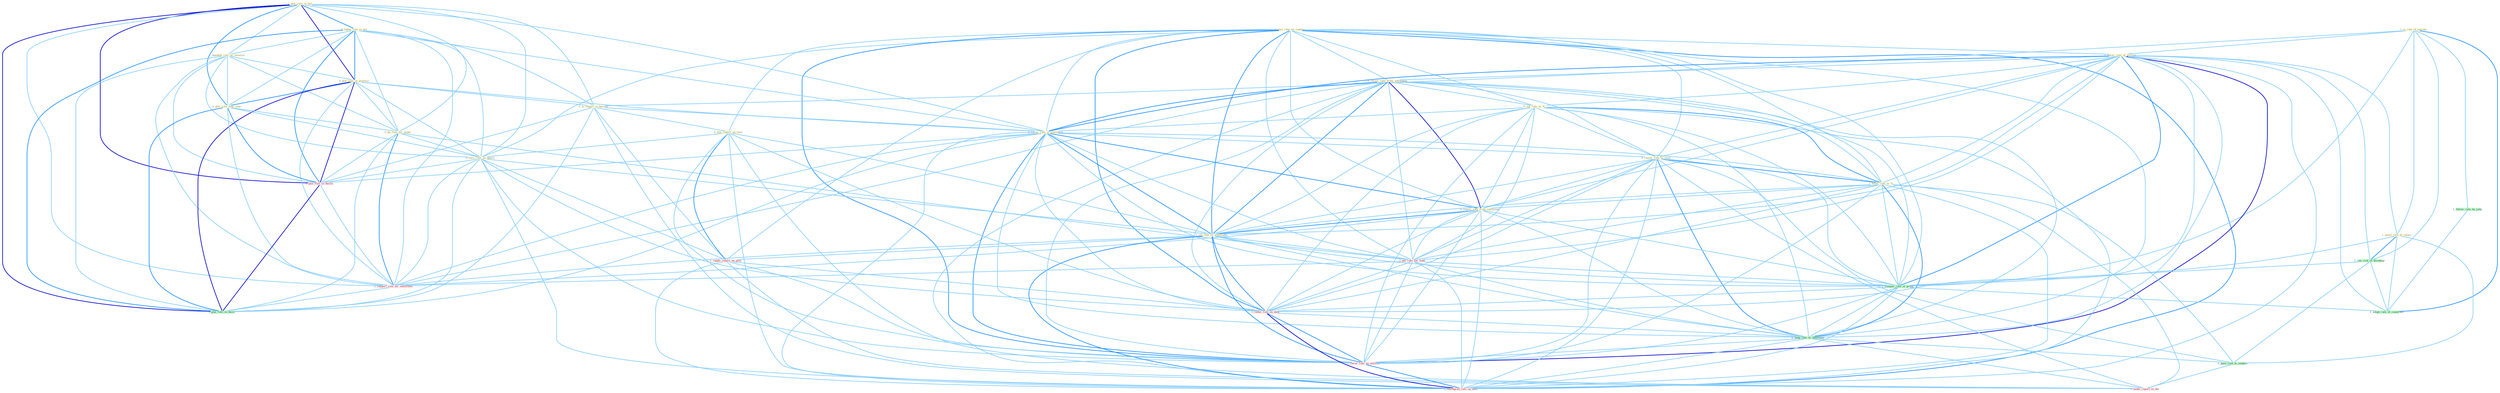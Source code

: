 Graph G{ 
    node
    [shape=polygon,style=filled,width=.5,height=.06,color="#BDFCC9",fixedsize=true,fontsize=4,
    fontcolor="#2f4f4f"];
    {node
    [color="#ffffe0", fontcolor="#8b7d6b"] "1_rais_rate_on_contain " "1_is_rule_of_journal " "1_lower_rate_of_million " "1_plai_role_in_fall " "0_taken_role_in_aid " "0_receiv_rate_from_entitynam " "1_abandon_role_as_investor " "0_plai_role_in_process " "0_plai_role_over_year " "0_be_role_for_make " "0_is_report_in_bureau " "0_set_rate_at_% " "0_lower_rate_in_entitynam " "0_file_report_on_time " "0_restor_rate_to_level " "1_boost_rate_to_% " "1_avoid_risk_of_reject " "0_serv_role_on_bench " "0_expect_rate_from_entitynam " "1_cut_rate_on_entitynam "}
{node [color="#fff0f5", fontcolor="#b22222"] "1_plai_role_in_declin " "1_suppli_report_on_plan " "1_pai_rate_for_fund " "1_reduc_rate_on_debt " "1_support_role_for_entitynam " "1_lower_rate_on_million " "1_downgrad_rate_on_debt " "1_make_report_to_the "}
edge [color="#B0E2FF"];

	"1_rais_rate_on_contain " -- "1_lower_rate_of_million " [w="1", color="#87cefa" ];
	"1_rais_rate_on_contain " -- "0_receiv_rate_from_entitynam " [w="1", color="#87cefa" ];
	"1_rais_rate_on_contain " -- "0_set_rate_at_% " [w="1", color="#87cefa" ];
	"1_rais_rate_on_contain " -- "0_lower_rate_in_entitynam " [w="1", color="#87cefa" ];
	"1_rais_rate_on_contain " -- "0_file_report_on_time " [w="1", color="#87cefa" ];
	"1_rais_rate_on_contain " -- "0_restor_rate_to_level " [w="1", color="#87cefa" ];
	"1_rais_rate_on_contain " -- "1_boost_rate_to_% " [w="1", color="#87cefa" ];
	"1_rais_rate_on_contain " -- "0_serv_role_on_bench " [w="1", color="#87cefa" ];
	"1_rais_rate_on_contain " -- "0_expect_rate_from_entitynam " [w="1", color="#87cefa" ];
	"1_rais_rate_on_contain " -- "1_cut_rate_on_entitynam " [w="2", color="#1e90ff" , len=0.8];
	"1_rais_rate_on_contain " -- "1_suppli_report_on_plan " [w="1", color="#87cefa" ];
	"1_rais_rate_on_contain " -- "1_pai_rate_for_fund " [w="1", color="#87cefa" ];
	"1_rais_rate_on_contain " -- "1_compar_rate_of_group " [w="1", color="#87cefa" ];
	"1_rais_rate_on_contain " -- "1_reduc_rate_on_debt " [w="2", color="#1e90ff" , len=0.8];
	"1_rais_rate_on_contain " -- "0_nudg_rate_to_othernum " [w="1", color="#87cefa" ];
	"1_rais_rate_on_contain " -- "1_lower_rate_on_million " [w="2", color="#1e90ff" , len=0.8];
	"1_rais_rate_on_contain " -- "1_downgrad_rate_on_debt " [w="2", color="#1e90ff" , len=0.8];
	"1_is_rule_of_journal " -- "1_lower_rate_of_million " [w="1", color="#87cefa" ];
	"1_is_rule_of_journal " -- "0_is_report_in_bureau " [w="1", color="#87cefa" ];
	"1_is_rule_of_journal " -- "1_avoid_risk_of_reject " [w="1", color="#87cefa" ];
	"1_is_rule_of_journal " -- "1_run_risk_of_disintegr " [w="1", color="#87cefa" ];
	"1_is_rule_of_journal " -- "1_follow_rule_by_judg " [w="1", color="#87cefa" ];
	"1_is_rule_of_journal " -- "1_compar_rate_of_group " [w="1", color="#87cefa" ];
	"1_is_rule_of_journal " -- "1_adopt_rule_of_construct " [w="2", color="#1e90ff" , len=0.8];
	"1_lower_rate_of_million " -- "0_receiv_rate_from_entitynam " [w="1", color="#87cefa" ];
	"1_lower_rate_of_million " -- "0_set_rate_at_% " [w="1", color="#87cefa" ];
	"1_lower_rate_of_million " -- "0_lower_rate_in_entitynam " [w="2", color="#1e90ff" , len=0.8];
	"1_lower_rate_of_million " -- "0_restor_rate_to_level " [w="1", color="#87cefa" ];
	"1_lower_rate_of_million " -- "1_boost_rate_to_% " [w="1", color="#87cefa" ];
	"1_lower_rate_of_million " -- "1_avoid_risk_of_reject " [w="1", color="#87cefa" ];
	"1_lower_rate_of_million " -- "0_expect_rate_from_entitynam " [w="1", color="#87cefa" ];
	"1_lower_rate_of_million " -- "1_cut_rate_on_entitynam " [w="1", color="#87cefa" ];
	"1_lower_rate_of_million " -- "1_run_risk_of_disintegr " [w="1", color="#87cefa" ];
	"1_lower_rate_of_million " -- "1_pai_rate_for_fund " [w="1", color="#87cefa" ];
	"1_lower_rate_of_million " -- "1_compar_rate_of_group " [w="2", color="#1e90ff" , len=0.8];
	"1_lower_rate_of_million " -- "1_reduc_rate_on_debt " [w="1", color="#87cefa" ];
	"1_lower_rate_of_million " -- "0_nudg_rate_to_othernum " [w="1", color="#87cefa" ];
	"1_lower_rate_of_million " -- "1_adopt_rule_of_construct " [w="1", color="#87cefa" ];
	"1_lower_rate_of_million " -- "1_lower_rate_on_million " [w="3", color="#0000cd" , len=0.6];
	"1_lower_rate_of_million " -- "1_downgrad_rate_on_debt " [w="1", color="#87cefa" ];
	"1_plai_role_in_fall " -- "0_taken_role_in_aid " [w="2", color="#1e90ff" , len=0.8];
	"1_plai_role_in_fall " -- "1_abandon_role_as_investor " [w="1", color="#87cefa" ];
	"1_plai_role_in_fall " -- "0_plai_role_in_process " [w="3", color="#0000cd" , len=0.6];
	"1_plai_role_in_fall " -- "0_plai_role_over_year " [w="2", color="#1e90ff" , len=0.8];
	"1_plai_role_in_fall " -- "0_be_role_for_make " [w="1", color="#87cefa" ];
	"1_plai_role_in_fall " -- "0_is_report_in_bureau " [w="1", color="#87cefa" ];
	"1_plai_role_in_fall " -- "0_lower_rate_in_entitynam " [w="1", color="#87cefa" ];
	"1_plai_role_in_fall " -- "0_serv_role_on_bench " [w="1", color="#87cefa" ];
	"1_plai_role_in_fall " -- "1_plai_role_in_declin " [w="3", color="#0000cd" , len=0.6];
	"1_plai_role_in_fall " -- "1_support_role_for_entitynam " [w="1", color="#87cefa" ];
	"1_plai_role_in_fall " -- "0_plai_role_in_decis " [w="3", color="#0000cd" , len=0.6];
	"0_taken_role_in_aid " -- "1_abandon_role_as_investor " [w="1", color="#87cefa" ];
	"0_taken_role_in_aid " -- "0_plai_role_in_process " [w="2", color="#1e90ff" , len=0.8];
	"0_taken_role_in_aid " -- "0_plai_role_over_year " [w="1", color="#87cefa" ];
	"0_taken_role_in_aid " -- "0_be_role_for_make " [w="1", color="#87cefa" ];
	"0_taken_role_in_aid " -- "0_is_report_in_bureau " [w="1", color="#87cefa" ];
	"0_taken_role_in_aid " -- "0_lower_rate_in_entitynam " [w="1", color="#87cefa" ];
	"0_taken_role_in_aid " -- "0_serv_role_on_bench " [w="1", color="#87cefa" ];
	"0_taken_role_in_aid " -- "1_plai_role_in_declin " [w="2", color="#1e90ff" , len=0.8];
	"0_taken_role_in_aid " -- "1_support_role_for_entitynam " [w="1", color="#87cefa" ];
	"0_taken_role_in_aid " -- "0_plai_role_in_decis " [w="2", color="#1e90ff" , len=0.8];
	"0_receiv_rate_from_entitynam " -- "0_set_rate_at_% " [w="1", color="#87cefa" ];
	"0_receiv_rate_from_entitynam " -- "0_lower_rate_in_entitynam " [w="2", color="#1e90ff" , len=0.8];
	"0_receiv_rate_from_entitynam " -- "0_restor_rate_to_level " [w="1", color="#87cefa" ];
	"0_receiv_rate_from_entitynam " -- "1_boost_rate_to_% " [w="1", color="#87cefa" ];
	"0_receiv_rate_from_entitynam " -- "0_expect_rate_from_entitynam " [w="3", color="#0000cd" , len=0.6];
	"0_receiv_rate_from_entitynam " -- "1_cut_rate_on_entitynam " [w="2", color="#1e90ff" , len=0.8];
	"0_receiv_rate_from_entitynam " -- "1_pai_rate_for_fund " [w="1", color="#87cefa" ];
	"0_receiv_rate_from_entitynam " -- "1_compar_rate_of_group " [w="1", color="#87cefa" ];
	"0_receiv_rate_from_entitynam " -- "1_reduc_rate_on_debt " [w="1", color="#87cefa" ];
	"0_receiv_rate_from_entitynam " -- "0_nudg_rate_to_othernum " [w="1", color="#87cefa" ];
	"0_receiv_rate_from_entitynam " -- "1_support_role_for_entitynam " [w="1", color="#87cefa" ];
	"0_receiv_rate_from_entitynam " -- "1_lower_rate_on_million " [w="1", color="#87cefa" ];
	"0_receiv_rate_from_entitynam " -- "1_downgrad_rate_on_debt " [w="1", color="#87cefa" ];
	"1_abandon_role_as_investor " -- "0_plai_role_in_process " [w="1", color="#87cefa" ];
	"1_abandon_role_as_investor " -- "0_plai_role_over_year " [w="1", color="#87cefa" ];
	"1_abandon_role_as_investor " -- "0_be_role_for_make " [w="1", color="#87cefa" ];
	"1_abandon_role_as_investor " -- "0_serv_role_on_bench " [w="1", color="#87cefa" ];
	"1_abandon_role_as_investor " -- "1_plai_role_in_declin " [w="1", color="#87cefa" ];
	"1_abandon_role_as_investor " -- "1_support_role_for_entitynam " [w="1", color="#87cefa" ];
	"1_abandon_role_as_investor " -- "0_plai_role_in_decis " [w="1", color="#87cefa" ];
	"0_plai_role_in_process " -- "0_plai_role_over_year " [w="2", color="#1e90ff" , len=0.8];
	"0_plai_role_in_process " -- "0_be_role_for_make " [w="1", color="#87cefa" ];
	"0_plai_role_in_process " -- "0_is_report_in_bureau " [w="1", color="#87cefa" ];
	"0_plai_role_in_process " -- "0_lower_rate_in_entitynam " [w="1", color="#87cefa" ];
	"0_plai_role_in_process " -- "0_serv_role_on_bench " [w="1", color="#87cefa" ];
	"0_plai_role_in_process " -- "1_plai_role_in_declin " [w="3", color="#0000cd" , len=0.6];
	"0_plai_role_in_process " -- "1_support_role_for_entitynam " [w="1", color="#87cefa" ];
	"0_plai_role_in_process " -- "0_plai_role_in_decis " [w="3", color="#0000cd" , len=0.6];
	"0_plai_role_over_year " -- "0_be_role_for_make " [w="1", color="#87cefa" ];
	"0_plai_role_over_year " -- "0_serv_role_on_bench " [w="1", color="#87cefa" ];
	"0_plai_role_over_year " -- "1_plai_role_in_declin " [w="2", color="#1e90ff" , len=0.8];
	"0_plai_role_over_year " -- "1_support_role_for_entitynam " [w="1", color="#87cefa" ];
	"0_plai_role_over_year " -- "0_plai_role_in_decis " [w="2", color="#1e90ff" , len=0.8];
	"0_be_role_for_make " -- "0_serv_role_on_bench " [w="1", color="#87cefa" ];
	"0_be_role_for_make " -- "1_plai_role_in_declin " [w="1", color="#87cefa" ];
	"0_be_role_for_make " -- "1_pai_rate_for_fund " [w="1", color="#87cefa" ];
	"0_be_role_for_make " -- "1_support_role_for_entitynam " [w="2", color="#1e90ff" , len=0.8];
	"0_be_role_for_make " -- "0_plai_role_in_decis " [w="1", color="#87cefa" ];
	"0_is_report_in_bureau " -- "0_lower_rate_in_entitynam " [w="1", color="#87cefa" ];
	"0_is_report_in_bureau " -- "0_file_report_on_time " [w="1", color="#87cefa" ];
	"0_is_report_in_bureau " -- "1_plai_role_in_declin " [w="1", color="#87cefa" ];
	"0_is_report_in_bureau " -- "1_suppli_report_on_plan " [w="1", color="#87cefa" ];
	"0_is_report_in_bureau " -- "0_plai_role_in_decis " [w="1", color="#87cefa" ];
	"0_is_report_in_bureau " -- "1_make_report_to_the " [w="1", color="#87cefa" ];
	"0_set_rate_at_% " -- "0_lower_rate_in_entitynam " [w="1", color="#87cefa" ];
	"0_set_rate_at_% " -- "0_restor_rate_to_level " [w="1", color="#87cefa" ];
	"0_set_rate_at_% " -- "1_boost_rate_to_% " [w="2", color="#1e90ff" , len=0.8];
	"0_set_rate_at_% " -- "0_expect_rate_from_entitynam " [w="1", color="#87cefa" ];
	"0_set_rate_at_% " -- "1_cut_rate_on_entitynam " [w="1", color="#87cefa" ];
	"0_set_rate_at_% " -- "1_pai_rate_for_fund " [w="1", color="#87cefa" ];
	"0_set_rate_at_% " -- "1_compar_rate_of_group " [w="1", color="#87cefa" ];
	"0_set_rate_at_% " -- "1_reduc_rate_on_debt " [w="1", color="#87cefa" ];
	"0_set_rate_at_% " -- "0_nudg_rate_to_othernum " [w="1", color="#87cefa" ];
	"0_set_rate_at_% " -- "1_lower_rate_on_million " [w="1", color="#87cefa" ];
	"0_set_rate_at_% " -- "1_downgrad_rate_on_debt " [w="1", color="#87cefa" ];
	"0_lower_rate_in_entitynam " -- "0_restor_rate_to_level " [w="1", color="#87cefa" ];
	"0_lower_rate_in_entitynam " -- "1_boost_rate_to_% " [w="1", color="#87cefa" ];
	"0_lower_rate_in_entitynam " -- "0_expect_rate_from_entitynam " [w="2", color="#1e90ff" , len=0.8];
	"0_lower_rate_in_entitynam " -- "1_cut_rate_on_entitynam " [w="2", color="#1e90ff" , len=0.8];
	"0_lower_rate_in_entitynam " -- "1_plai_role_in_declin " [w="1", color="#87cefa" ];
	"0_lower_rate_in_entitynam " -- "1_pai_rate_for_fund " [w="1", color="#87cefa" ];
	"0_lower_rate_in_entitynam " -- "1_compar_rate_of_group " [w="1", color="#87cefa" ];
	"0_lower_rate_in_entitynam " -- "1_reduc_rate_on_debt " [w="1", color="#87cefa" ];
	"0_lower_rate_in_entitynam " -- "0_nudg_rate_to_othernum " [w="1", color="#87cefa" ];
	"0_lower_rate_in_entitynam " -- "1_support_role_for_entitynam " [w="1", color="#87cefa" ];
	"0_lower_rate_in_entitynam " -- "0_plai_role_in_decis " [w="1", color="#87cefa" ];
	"0_lower_rate_in_entitynam " -- "1_lower_rate_on_million " [w="2", color="#1e90ff" , len=0.8];
	"0_lower_rate_in_entitynam " -- "1_downgrad_rate_on_debt " [w="1", color="#87cefa" ];
	"0_file_report_on_time " -- "0_serv_role_on_bench " [w="1", color="#87cefa" ];
	"0_file_report_on_time " -- "1_cut_rate_on_entitynam " [w="1", color="#87cefa" ];
	"0_file_report_on_time " -- "1_suppli_report_on_plan " [w="2", color="#1e90ff" , len=0.8];
	"0_file_report_on_time " -- "1_reduc_rate_on_debt " [w="1", color="#87cefa" ];
	"0_file_report_on_time " -- "1_lower_rate_on_million " [w="1", color="#87cefa" ];
	"0_file_report_on_time " -- "1_downgrad_rate_on_debt " [w="1", color="#87cefa" ];
	"0_file_report_on_time " -- "1_make_report_to_the " [w="1", color="#87cefa" ];
	"0_restor_rate_to_level " -- "1_boost_rate_to_% " [w="2", color="#1e90ff" , len=0.8];
	"0_restor_rate_to_level " -- "0_expect_rate_from_entitynam " [w="1", color="#87cefa" ];
	"0_restor_rate_to_level " -- "1_cut_rate_on_entitynam " [w="1", color="#87cefa" ];
	"0_restor_rate_to_level " -- "1_pai_rate_for_fund " [w="1", color="#87cefa" ];
	"0_restor_rate_to_level " -- "1_compar_rate_of_group " [w="1", color="#87cefa" ];
	"0_restor_rate_to_level " -- "1_reduc_rate_on_debt " [w="1", color="#87cefa" ];
	"0_restor_rate_to_level " -- "0_nudg_rate_to_othernum " [w="2", color="#1e90ff" , len=0.8];
	"0_restor_rate_to_level " -- "1_pose_risk_to_student " [w="1", color="#87cefa" ];
	"0_restor_rate_to_level " -- "1_lower_rate_on_million " [w="1", color="#87cefa" ];
	"0_restor_rate_to_level " -- "1_downgrad_rate_on_debt " [w="1", color="#87cefa" ];
	"0_restor_rate_to_level " -- "1_make_report_to_the " [w="1", color="#87cefa" ];
	"1_boost_rate_to_% " -- "0_expect_rate_from_entitynam " [w="1", color="#87cefa" ];
	"1_boost_rate_to_% " -- "1_cut_rate_on_entitynam " [w="1", color="#87cefa" ];
	"1_boost_rate_to_% " -- "1_pai_rate_for_fund " [w="1", color="#87cefa" ];
	"1_boost_rate_to_% " -- "1_compar_rate_of_group " [w="1", color="#87cefa" ];
	"1_boost_rate_to_% " -- "1_reduc_rate_on_debt " [w="1", color="#87cefa" ];
	"1_boost_rate_to_% " -- "0_nudg_rate_to_othernum " [w="2", color="#1e90ff" , len=0.8];
	"1_boost_rate_to_% " -- "1_pose_risk_to_student " [w="1", color="#87cefa" ];
	"1_boost_rate_to_% " -- "1_lower_rate_on_million " [w="1", color="#87cefa" ];
	"1_boost_rate_to_% " -- "1_downgrad_rate_on_debt " [w="1", color="#87cefa" ];
	"1_boost_rate_to_% " -- "1_make_report_to_the " [w="1", color="#87cefa" ];
	"1_avoid_risk_of_reject " -- "1_run_risk_of_disintegr " [w="2", color="#1e90ff" , len=0.8];
	"1_avoid_risk_of_reject " -- "1_compar_rate_of_group " [w="1", color="#87cefa" ];
	"1_avoid_risk_of_reject " -- "1_pose_risk_to_student " [w="1", color="#87cefa" ];
	"1_avoid_risk_of_reject " -- "1_adopt_rule_of_construct " [w="1", color="#87cefa" ];
	"0_serv_role_on_bench " -- "1_cut_rate_on_entitynam " [w="1", color="#87cefa" ];
	"0_serv_role_on_bench " -- "1_plai_role_in_declin " [w="1", color="#87cefa" ];
	"0_serv_role_on_bench " -- "1_suppli_report_on_plan " [w="1", color="#87cefa" ];
	"0_serv_role_on_bench " -- "1_reduc_rate_on_debt " [w="1", color="#87cefa" ];
	"0_serv_role_on_bench " -- "1_support_role_for_entitynam " [w="1", color="#87cefa" ];
	"0_serv_role_on_bench " -- "0_plai_role_in_decis " [w="1", color="#87cefa" ];
	"0_serv_role_on_bench " -- "1_lower_rate_on_million " [w="1", color="#87cefa" ];
	"0_serv_role_on_bench " -- "1_downgrad_rate_on_debt " [w="1", color="#87cefa" ];
	"0_expect_rate_from_entitynam " -- "1_cut_rate_on_entitynam " [w="2", color="#1e90ff" , len=0.8];
	"0_expect_rate_from_entitynam " -- "1_pai_rate_for_fund " [w="1", color="#87cefa" ];
	"0_expect_rate_from_entitynam " -- "1_compar_rate_of_group " [w="1", color="#87cefa" ];
	"0_expect_rate_from_entitynam " -- "1_reduc_rate_on_debt " [w="1", color="#87cefa" ];
	"0_expect_rate_from_entitynam " -- "0_nudg_rate_to_othernum " [w="1", color="#87cefa" ];
	"0_expect_rate_from_entitynam " -- "1_support_role_for_entitynam " [w="1", color="#87cefa" ];
	"0_expect_rate_from_entitynam " -- "1_lower_rate_on_million " [w="1", color="#87cefa" ];
	"0_expect_rate_from_entitynam " -- "1_downgrad_rate_on_debt " [w="1", color="#87cefa" ];
	"1_cut_rate_on_entitynam " -- "1_suppli_report_on_plan " [w="1", color="#87cefa" ];
	"1_cut_rate_on_entitynam " -- "1_pai_rate_for_fund " [w="1", color="#87cefa" ];
	"1_cut_rate_on_entitynam " -- "1_compar_rate_of_group " [w="1", color="#87cefa" ];
	"1_cut_rate_on_entitynam " -- "1_reduc_rate_on_debt " [w="2", color="#1e90ff" , len=0.8];
	"1_cut_rate_on_entitynam " -- "0_nudg_rate_to_othernum " [w="1", color="#87cefa" ];
	"1_cut_rate_on_entitynam " -- "1_support_role_for_entitynam " [w="1", color="#87cefa" ];
	"1_cut_rate_on_entitynam " -- "1_lower_rate_on_million " [w="2", color="#1e90ff" , len=0.8];
	"1_cut_rate_on_entitynam " -- "1_downgrad_rate_on_debt " [w="2", color="#1e90ff" , len=0.8];
	"1_run_risk_of_disintegr " -- "1_compar_rate_of_group " [w="1", color="#87cefa" ];
	"1_run_risk_of_disintegr " -- "1_pose_risk_to_student " [w="1", color="#87cefa" ];
	"1_run_risk_of_disintegr " -- "1_adopt_rule_of_construct " [w="1", color="#87cefa" ];
	"1_plai_role_in_declin " -- "1_support_role_for_entitynam " [w="1", color="#87cefa" ];
	"1_plai_role_in_declin " -- "0_plai_role_in_decis " [w="3", color="#0000cd" , len=0.6];
	"1_suppli_report_on_plan " -- "1_reduc_rate_on_debt " [w="1", color="#87cefa" ];
	"1_suppli_report_on_plan " -- "1_lower_rate_on_million " [w="1", color="#87cefa" ];
	"1_suppli_report_on_plan " -- "1_downgrad_rate_on_debt " [w="1", color="#87cefa" ];
	"1_suppli_report_on_plan " -- "1_make_report_to_the " [w="1", color="#87cefa" ];
	"1_pai_rate_for_fund " -- "1_compar_rate_of_group " [w="1", color="#87cefa" ];
	"1_pai_rate_for_fund " -- "1_reduc_rate_on_debt " [w="1", color="#87cefa" ];
	"1_pai_rate_for_fund " -- "0_nudg_rate_to_othernum " [w="1", color="#87cefa" ];
	"1_pai_rate_for_fund " -- "1_support_role_for_entitynam " [w="1", color="#87cefa" ];
	"1_pai_rate_for_fund " -- "1_lower_rate_on_million " [w="1", color="#87cefa" ];
	"1_pai_rate_for_fund " -- "1_downgrad_rate_on_debt " [w="1", color="#87cefa" ];
	"1_follow_rule_by_judg " -- "1_adopt_rule_of_construct " [w="1", color="#87cefa" ];
	"1_compar_rate_of_group " -- "1_reduc_rate_on_debt " [w="1", color="#87cefa" ];
	"1_compar_rate_of_group " -- "0_nudg_rate_to_othernum " [w="1", color="#87cefa" ];
	"1_compar_rate_of_group " -- "1_adopt_rule_of_construct " [w="1", color="#87cefa" ];
	"1_compar_rate_of_group " -- "1_lower_rate_on_million " [w="1", color="#87cefa" ];
	"1_compar_rate_of_group " -- "1_downgrad_rate_on_debt " [w="1", color="#87cefa" ];
	"1_reduc_rate_on_debt " -- "0_nudg_rate_to_othernum " [w="1", color="#87cefa" ];
	"1_reduc_rate_on_debt " -- "1_lower_rate_on_million " [w="2", color="#1e90ff" , len=0.8];
	"1_reduc_rate_on_debt " -- "1_downgrad_rate_on_debt " [w="3", color="#0000cd" , len=0.6];
	"0_nudg_rate_to_othernum " -- "1_pose_risk_to_student " [w="1", color="#87cefa" ];
	"0_nudg_rate_to_othernum " -- "1_lower_rate_on_million " [w="1", color="#87cefa" ];
	"0_nudg_rate_to_othernum " -- "1_downgrad_rate_on_debt " [w="1", color="#87cefa" ];
	"0_nudg_rate_to_othernum " -- "1_make_report_to_the " [w="1", color="#87cefa" ];
	"1_support_role_for_entitynam " -- "0_plai_role_in_decis " [w="1", color="#87cefa" ];
	"1_pose_risk_to_student " -- "1_make_report_to_the " [w="1", color="#87cefa" ];
	"1_lower_rate_on_million " -- "1_downgrad_rate_on_debt " [w="2", color="#1e90ff" , len=0.8];
}